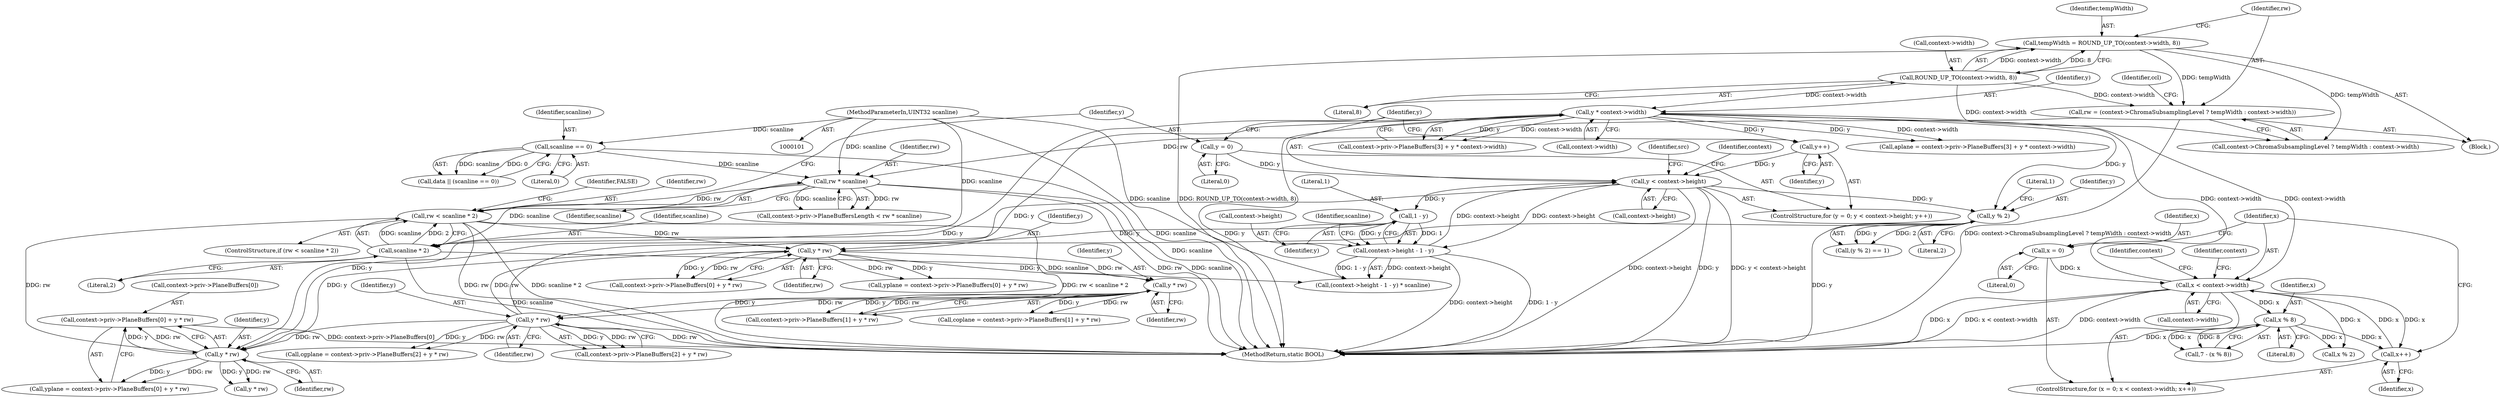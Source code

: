 digraph "0_FreeRDP_d1112c279bd1a327e8e4d0b5f371458bf2579659_5@pointer" {
"1000784" [label="(Call,context->priv->PlaneBuffers[0] + y * rw)"];
"1000792" [label="(Call,y * rw)"];
"1000259" [label="(Call,y * context->width)"];
"1000246" [label="(Call,y * rw)"];
"1000233" [label="(Call,y * rw)"];
"1000220" [label="(Call,y * rw)"];
"1000206" [label="(Call,1 - y)"];
"1000189" [label="(Call,y < context->height)"];
"1000186" [label="(Call,y = 0)"];
"1000194" [label="(Call,y++)"];
"1000202" [label="(Call,context->height - 1 - y)"];
"1000178" [label="(Call,rw < scanline * 2)"];
"1000172" [label="(Call,rw * scanline)"];
"1000150" [label="(Call,rw = (context->ChromaSubsamplingLevel ? tempWidth : context->width))"];
"1000143" [label="(Call,tempWidth = ROUND_UP_TO(context->width, 8))"];
"1000145" [label="(Call,ROUND_UP_TO(context->width, 8))"];
"1000138" [label="(Call,scanline == 0)"];
"1000104" [label="(MethodParameterIn,UINT32 scanline)"];
"1000180" [label="(Call,scanline * 2)"];
"1000268" [label="(Call,x < context->width)"];
"1000273" [label="(Call,x++)"];
"1000539" [label="(Call,x % 8)"];
"1000265" [label="(Call,x = 0)"];
"1000777" [label="(Call,y % 2)"];
"1000778" [label="(Identifier,y)"];
"1000195" [label="(Identifier,y)"];
"1000104" [label="(MethodParameterIn,UINT32 scanline)"];
"1000225" [label="(Call,context->priv->PlaneBuffers[1] + y * rw)"];
"1000779" [label="(Literal,2)"];
"1000172" [label="(Call,rw * scanline)"];
"1000178" [label="(Call,rw < scanline * 2)"];
"1000270" [label="(Call,context->width)"];
"1000234" [label="(Identifier,y)"];
"1000268" [label="(Call,x < context->width)"];
"1000180" [label="(Call,scanline * 2)"];
"1000251" [label="(Call,context->priv->PlaneBuffers[3] + y * context->width)"];
"1000105" [label="(Block,)"];
"1000248" [label="(Identifier,rw)"];
"1000194" [label="(Call,y++)"];
"1000198" [label="(Identifier,src)"];
"1000260" [label="(Identifier,y)"];
"1000150" [label="(Call,rw = (context->ChromaSubsamplingLevel ? tempWidth : context->width))"];
"1000785" [label="(Call,context->priv->PlaneBuffers[0])"];
"1000212" [label="(Call,context->priv->PlaneBuffers[0] + y * rw)"];
"1000777" [label="(Call,y % 2)"];
"1000188" [label="(Literal,0)"];
"1000181" [label="(Identifier,scanline)"];
"1000782" [label="(Call,yplane = context->priv->PlaneBuffers[0] + y * rw)"];
"1000182" [label="(Literal,2)"];
"1000152" [label="(Call,context->ChromaSubsamplingLevel ? tempWidth : context->width)"];
"1000246" [label="(Call,y * rw)"];
"1000207" [label="(Literal,1)"];
"1000222" [label="(Identifier,rw)"];
"1000247" [label="(Identifier,y)"];
"1000151" [label="(Identifier,rw)"];
"1000745" [label="(Call,x % 2)"];
"1000145" [label="(Call,ROUND_UP_TO(context->width, 8))"];
"1000177" [label="(ControlStructure,if (rw < scanline * 2))"];
"1000146" [label="(Call,context->width)"];
"1000805" [label="(Call,y * rw)"];
"1000220" [label="(Call,y * rw)"];
"1000161" [label="(Identifier,ccl)"];
"1000774" [label="(Identifier,context)"];
"1000273" [label="(Call,x++)"];
"1000269" [label="(Identifier,x)"];
"1000149" [label="(Literal,8)"];
"1000139" [label="(Identifier,scanline)"];
"1000267" [label="(Literal,0)"];
"1000203" [label="(Call,context->height)"];
"1000191" [label="(Call,context->height)"];
"1000278" [label="(Identifier,context)"];
"1000206" [label="(Call,1 - y)"];
"1000792" [label="(Call,y * rw)"];
"1000236" [label="(Call,cgplane = context->priv->PlaneBuffers[2] + y * rw)"];
"1000187" [label="(Identifier,y)"];
"1000233" [label="(Call,y * rw)"];
"1000274" [label="(Identifier,x)"];
"1000742" [label="(Identifier,context)"];
"1000221" [label="(Identifier,y)"];
"1000784" [label="(Call,context->priv->PlaneBuffers[0] + y * rw)"];
"1000140" [label="(Literal,0)"];
"1000266" [label="(Identifier,x)"];
"1000235" [label="(Identifier,rw)"];
"1000539" [label="(Call,x % 8)"];
"1000238" [label="(Call,context->priv->PlaneBuffers[2] + y * rw)"];
"1000209" [label="(Identifier,scanline)"];
"1000261" [label="(Call,context->width)"];
"1000794" [label="(Identifier,rw)"];
"1000136" [label="(Call,data || (scanline == 0))"];
"1000249" [label="(Call,aplane = context->priv->PlaneBuffers[3] + y * context->width)"];
"1000144" [label="(Identifier,tempWidth)"];
"1000184" [label="(Identifier,FALSE)"];
"1000264" [label="(ControlStructure,for (x = 0; x < context->width; x++))"];
"1000166" [label="(Call,context->priv->PlaneBuffersLength < rw * scanline)"];
"1000143" [label="(Call,tempWidth = ROUND_UP_TO(context->width, 8))"];
"1000186" [label="(Call,y = 0)"];
"1000190" [label="(Identifier,y)"];
"1000138" [label="(Call,scanline == 0)"];
"1000223" [label="(Call,coplane = context->priv->PlaneBuffers[1] + y * rw)"];
"1000208" [label="(Identifier,y)"];
"1000185" [label="(ControlStructure,for (y = 0; y < context->height; y++))"];
"1000179" [label="(Identifier,rw)"];
"1000541" [label="(Literal,8)"];
"1000793" [label="(Identifier,y)"];
"1000841" [label="(MethodReturn,static BOOL)"];
"1000201" [label="(Call,(context->height - 1 - y) * scanline)"];
"1000265" [label="(Call,x = 0)"];
"1000202" [label="(Call,context->height - 1 - y)"];
"1000259" [label="(Call,y * context->width)"];
"1000780" [label="(Literal,1)"];
"1000174" [label="(Identifier,scanline)"];
"1000210" [label="(Call,yplane = context->priv->PlaneBuffers[0] + y * rw)"];
"1000537" [label="(Call,7 - (x % 8))"];
"1000540" [label="(Identifier,x)"];
"1000189" [label="(Call,y < context->height)"];
"1000776" [label="(Call,(y % 2) == 1)"];
"1000173" [label="(Identifier,rw)"];
"1000784" -> "1000782"  [label="AST: "];
"1000784" -> "1000792"  [label="CFG: "];
"1000785" -> "1000784"  [label="AST: "];
"1000792" -> "1000784"  [label="AST: "];
"1000782" -> "1000784"  [label="CFG: "];
"1000784" -> "1000841"  [label="DDG: context->priv->PlaneBuffers[0]"];
"1000792" -> "1000784"  [label="DDG: y"];
"1000792" -> "1000784"  [label="DDG: rw"];
"1000792" -> "1000794"  [label="CFG: "];
"1000793" -> "1000792"  [label="AST: "];
"1000794" -> "1000792"  [label="AST: "];
"1000792" -> "1000782"  [label="DDG: y"];
"1000792" -> "1000782"  [label="DDG: rw"];
"1000259" -> "1000792"  [label="DDG: y"];
"1000189" -> "1000792"  [label="DDG: y"];
"1000777" -> "1000792"  [label="DDG: y"];
"1000246" -> "1000792"  [label="DDG: rw"];
"1000178" -> "1000792"  [label="DDG: rw"];
"1000792" -> "1000805"  [label="DDG: y"];
"1000792" -> "1000805"  [label="DDG: rw"];
"1000259" -> "1000251"  [label="AST: "];
"1000259" -> "1000261"  [label="CFG: "];
"1000260" -> "1000259"  [label="AST: "];
"1000261" -> "1000259"  [label="AST: "];
"1000251" -> "1000259"  [label="CFG: "];
"1000259" -> "1000841"  [label="DDG: y"];
"1000259" -> "1000194"  [label="DDG: y"];
"1000259" -> "1000249"  [label="DDG: y"];
"1000259" -> "1000249"  [label="DDG: context->width"];
"1000259" -> "1000251"  [label="DDG: y"];
"1000259" -> "1000251"  [label="DDG: context->width"];
"1000246" -> "1000259"  [label="DDG: y"];
"1000268" -> "1000259"  [label="DDG: context->width"];
"1000145" -> "1000259"  [label="DDG: context->width"];
"1000259" -> "1000268"  [label="DDG: context->width"];
"1000259" -> "1000777"  [label="DDG: y"];
"1000246" -> "1000238"  [label="AST: "];
"1000246" -> "1000248"  [label="CFG: "];
"1000247" -> "1000246"  [label="AST: "];
"1000248" -> "1000246"  [label="AST: "];
"1000238" -> "1000246"  [label="CFG: "];
"1000246" -> "1000841"  [label="DDG: rw"];
"1000246" -> "1000220"  [label="DDG: rw"];
"1000246" -> "1000236"  [label="DDG: y"];
"1000246" -> "1000236"  [label="DDG: rw"];
"1000246" -> "1000238"  [label="DDG: y"];
"1000246" -> "1000238"  [label="DDG: rw"];
"1000233" -> "1000246"  [label="DDG: y"];
"1000233" -> "1000246"  [label="DDG: rw"];
"1000233" -> "1000225"  [label="AST: "];
"1000233" -> "1000235"  [label="CFG: "];
"1000234" -> "1000233"  [label="AST: "];
"1000235" -> "1000233"  [label="AST: "];
"1000225" -> "1000233"  [label="CFG: "];
"1000233" -> "1000223"  [label="DDG: y"];
"1000233" -> "1000223"  [label="DDG: rw"];
"1000233" -> "1000225"  [label="DDG: y"];
"1000233" -> "1000225"  [label="DDG: rw"];
"1000220" -> "1000233"  [label="DDG: y"];
"1000220" -> "1000233"  [label="DDG: rw"];
"1000220" -> "1000212"  [label="AST: "];
"1000220" -> "1000222"  [label="CFG: "];
"1000221" -> "1000220"  [label="AST: "];
"1000222" -> "1000220"  [label="AST: "];
"1000212" -> "1000220"  [label="CFG: "];
"1000220" -> "1000210"  [label="DDG: y"];
"1000220" -> "1000210"  [label="DDG: rw"];
"1000220" -> "1000212"  [label="DDG: y"];
"1000220" -> "1000212"  [label="DDG: rw"];
"1000206" -> "1000220"  [label="DDG: y"];
"1000178" -> "1000220"  [label="DDG: rw"];
"1000206" -> "1000202"  [label="AST: "];
"1000206" -> "1000208"  [label="CFG: "];
"1000207" -> "1000206"  [label="AST: "];
"1000208" -> "1000206"  [label="AST: "];
"1000202" -> "1000206"  [label="CFG: "];
"1000206" -> "1000202"  [label="DDG: 1"];
"1000206" -> "1000202"  [label="DDG: y"];
"1000189" -> "1000206"  [label="DDG: y"];
"1000189" -> "1000185"  [label="AST: "];
"1000189" -> "1000191"  [label="CFG: "];
"1000190" -> "1000189"  [label="AST: "];
"1000191" -> "1000189"  [label="AST: "];
"1000198" -> "1000189"  [label="CFG: "];
"1000774" -> "1000189"  [label="CFG: "];
"1000189" -> "1000841"  [label="DDG: y"];
"1000189" -> "1000841"  [label="DDG: y < context->height"];
"1000189" -> "1000841"  [label="DDG: context->height"];
"1000186" -> "1000189"  [label="DDG: y"];
"1000194" -> "1000189"  [label="DDG: y"];
"1000202" -> "1000189"  [label="DDG: context->height"];
"1000189" -> "1000202"  [label="DDG: context->height"];
"1000189" -> "1000777"  [label="DDG: y"];
"1000186" -> "1000185"  [label="AST: "];
"1000186" -> "1000188"  [label="CFG: "];
"1000187" -> "1000186"  [label="AST: "];
"1000188" -> "1000186"  [label="AST: "];
"1000190" -> "1000186"  [label="CFG: "];
"1000194" -> "1000185"  [label="AST: "];
"1000194" -> "1000195"  [label="CFG: "];
"1000195" -> "1000194"  [label="AST: "];
"1000190" -> "1000194"  [label="CFG: "];
"1000202" -> "1000201"  [label="AST: "];
"1000203" -> "1000202"  [label="AST: "];
"1000209" -> "1000202"  [label="CFG: "];
"1000202" -> "1000841"  [label="DDG: 1 - y"];
"1000202" -> "1000841"  [label="DDG: context->height"];
"1000202" -> "1000201"  [label="DDG: context->height"];
"1000202" -> "1000201"  [label="DDG: 1 - y"];
"1000178" -> "1000177"  [label="AST: "];
"1000178" -> "1000180"  [label="CFG: "];
"1000179" -> "1000178"  [label="AST: "];
"1000180" -> "1000178"  [label="AST: "];
"1000184" -> "1000178"  [label="CFG: "];
"1000187" -> "1000178"  [label="CFG: "];
"1000178" -> "1000841"  [label="DDG: rw < scanline * 2"];
"1000178" -> "1000841"  [label="DDG: rw"];
"1000178" -> "1000841"  [label="DDG: scanline * 2"];
"1000172" -> "1000178"  [label="DDG: rw"];
"1000180" -> "1000178"  [label="DDG: scanline"];
"1000180" -> "1000178"  [label="DDG: 2"];
"1000172" -> "1000166"  [label="AST: "];
"1000172" -> "1000174"  [label="CFG: "];
"1000173" -> "1000172"  [label="AST: "];
"1000174" -> "1000172"  [label="AST: "];
"1000166" -> "1000172"  [label="CFG: "];
"1000172" -> "1000841"  [label="DDG: rw"];
"1000172" -> "1000841"  [label="DDG: scanline"];
"1000172" -> "1000166"  [label="DDG: rw"];
"1000172" -> "1000166"  [label="DDG: scanline"];
"1000150" -> "1000172"  [label="DDG: rw"];
"1000138" -> "1000172"  [label="DDG: scanline"];
"1000104" -> "1000172"  [label="DDG: scanline"];
"1000172" -> "1000180"  [label="DDG: scanline"];
"1000150" -> "1000105"  [label="AST: "];
"1000150" -> "1000152"  [label="CFG: "];
"1000151" -> "1000150"  [label="AST: "];
"1000152" -> "1000150"  [label="AST: "];
"1000161" -> "1000150"  [label="CFG: "];
"1000150" -> "1000841"  [label="DDG: context->ChromaSubsamplingLevel ? tempWidth : context->width"];
"1000143" -> "1000150"  [label="DDG: tempWidth"];
"1000145" -> "1000150"  [label="DDG: context->width"];
"1000143" -> "1000105"  [label="AST: "];
"1000143" -> "1000145"  [label="CFG: "];
"1000144" -> "1000143"  [label="AST: "];
"1000145" -> "1000143"  [label="AST: "];
"1000151" -> "1000143"  [label="CFG: "];
"1000143" -> "1000841"  [label="DDG: ROUND_UP_TO(context->width, 8)"];
"1000145" -> "1000143"  [label="DDG: context->width"];
"1000145" -> "1000143"  [label="DDG: 8"];
"1000143" -> "1000152"  [label="DDG: tempWidth"];
"1000145" -> "1000149"  [label="CFG: "];
"1000146" -> "1000145"  [label="AST: "];
"1000149" -> "1000145"  [label="AST: "];
"1000145" -> "1000152"  [label="DDG: context->width"];
"1000138" -> "1000136"  [label="AST: "];
"1000138" -> "1000140"  [label="CFG: "];
"1000139" -> "1000138"  [label="AST: "];
"1000140" -> "1000138"  [label="AST: "];
"1000136" -> "1000138"  [label="CFG: "];
"1000138" -> "1000841"  [label="DDG: scanline"];
"1000138" -> "1000136"  [label="DDG: scanline"];
"1000138" -> "1000136"  [label="DDG: 0"];
"1000104" -> "1000138"  [label="DDG: scanline"];
"1000104" -> "1000101"  [label="AST: "];
"1000104" -> "1000841"  [label="DDG: scanline"];
"1000104" -> "1000180"  [label="DDG: scanline"];
"1000104" -> "1000201"  [label="DDG: scanline"];
"1000180" -> "1000182"  [label="CFG: "];
"1000181" -> "1000180"  [label="AST: "];
"1000182" -> "1000180"  [label="AST: "];
"1000180" -> "1000841"  [label="DDG: scanline"];
"1000180" -> "1000201"  [label="DDG: scanline"];
"1000268" -> "1000264"  [label="AST: "];
"1000268" -> "1000270"  [label="CFG: "];
"1000269" -> "1000268"  [label="AST: "];
"1000270" -> "1000268"  [label="AST: "];
"1000278" -> "1000268"  [label="CFG: "];
"1000742" -> "1000268"  [label="CFG: "];
"1000268" -> "1000841"  [label="DDG: x"];
"1000268" -> "1000841"  [label="DDG: x < context->width"];
"1000268" -> "1000841"  [label="DDG: context->width"];
"1000273" -> "1000268"  [label="DDG: x"];
"1000265" -> "1000268"  [label="DDG: x"];
"1000268" -> "1000273"  [label="DDG: x"];
"1000268" -> "1000539"  [label="DDG: x"];
"1000268" -> "1000745"  [label="DDG: x"];
"1000273" -> "1000264"  [label="AST: "];
"1000273" -> "1000274"  [label="CFG: "];
"1000274" -> "1000273"  [label="AST: "];
"1000269" -> "1000273"  [label="CFG: "];
"1000539" -> "1000273"  [label="DDG: x"];
"1000539" -> "1000537"  [label="AST: "];
"1000539" -> "1000541"  [label="CFG: "];
"1000540" -> "1000539"  [label="AST: "];
"1000541" -> "1000539"  [label="AST: "];
"1000537" -> "1000539"  [label="CFG: "];
"1000539" -> "1000841"  [label="DDG: x"];
"1000539" -> "1000537"  [label="DDG: x"];
"1000539" -> "1000537"  [label="DDG: 8"];
"1000539" -> "1000745"  [label="DDG: x"];
"1000265" -> "1000264"  [label="AST: "];
"1000265" -> "1000267"  [label="CFG: "];
"1000266" -> "1000265"  [label="AST: "];
"1000267" -> "1000265"  [label="AST: "];
"1000269" -> "1000265"  [label="CFG: "];
"1000777" -> "1000776"  [label="AST: "];
"1000777" -> "1000779"  [label="CFG: "];
"1000778" -> "1000777"  [label="AST: "];
"1000779" -> "1000777"  [label="AST: "];
"1000780" -> "1000777"  [label="CFG: "];
"1000777" -> "1000841"  [label="DDG: y"];
"1000777" -> "1000776"  [label="DDG: y"];
"1000777" -> "1000776"  [label="DDG: 2"];
}
